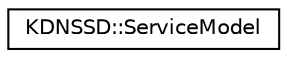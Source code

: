 digraph "Graphical Class Hierarchy"
{
  edge [fontname="Helvetica",fontsize="10",labelfontname="Helvetica",labelfontsize="10"];
  node [fontname="Helvetica",fontsize="10",shape=record];
  rankdir="LR";
  Node0 [label="KDNSSD::ServiceModel",height=0.2,width=0.4,color="black", fillcolor="white", style="filled",URL="$classKDNSSD_1_1ServiceModel.html",tooltip="Model for list of Zeroconf services. "];
}
